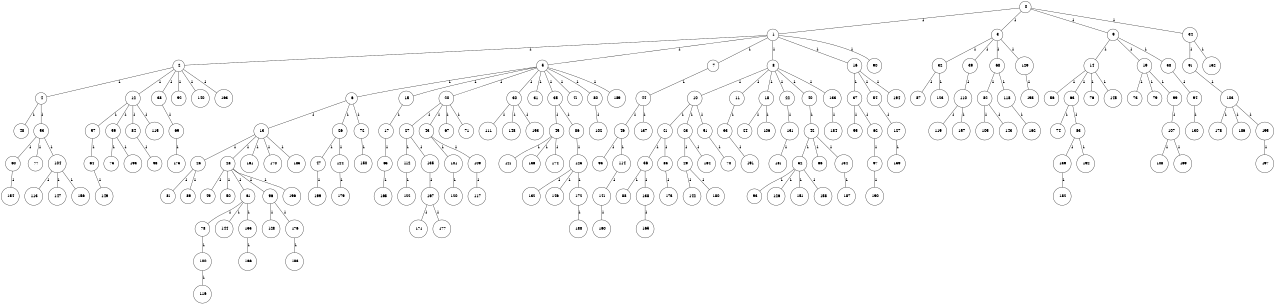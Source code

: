graph G {
size="8.5,11;"
ratio = "expand;"
fixedsize="true;"
overlap="scale;"
node[shape=circle,width=.12,hight=.12,fontsize=12]
edge[fontsize=12]

0[label=" 0" color=black, pos="2.7934509,2.4146284!"];
1[label=" 1" color=black, pos="2.3637625,2.2368518!"];
2[label=" 2" color=black, pos="1.3296727,0.86568923!"];
3[label=" 3" color=black, pos="1.2635902,2.8529121!"];
4[label=" 4" color=black, pos="2.3432069,0.25884548!"];
5[label=" 5" color=black, pos="2.5636742,0.74677591!"];
6[label=" 6" color=black, pos="2.0200086,0.056835583!"];
7[label=" 7" color=black, pos="1.5343523,1.4708361!"];
8[label=" 8" color=black, pos="2.5011779,0.046080628!"];
9[label=" 9" color=black, pos="0.37891988,2.3547932!"];
10[label=" 10" color=black, pos="0.7735521,2.0849076!"];
11[label=" 11" color=black, pos="2.4230251,1.9920753!"];
12[label=" 12" color=black, pos="0.093417494,0.68413651!"];
13[label=" 13" color=black, pos="1.9547449,1.378206!"];
14[label=" 14" color=black, pos="0.057142356,2.3097425!"];
15[label=" 15" color=black, pos="0.96363352,1.9192978!"];
16[label=" 16" color=black, pos="2.6660432,0.32975191!"];
17[label=" 17" color=black, pos="0.24831091,0.7535556!"];
18[label=" 18" color=black, pos="1.9050275,2.0590053!"];
19[label=" 19" color=black, pos="1.7762829,1.0942845!"];
20[label=" 20" color=black, pos="0.30200141,1.5267921!"];
21[label=" 21" color=black, pos="1.2093334,2.2314999!"];
22[label=" 22" color=black, pos="1.3400396,2.8579704!"];
23[label=" 23" color=black, pos="2.321821,0.76848459!"];
24[label=" 24" color=black, pos="1.7426467,0.032827231!"];
25[label=" 25" color=black, pos="1.7827816,2.0128206!"];
26[label=" 26" color=black, pos="0.62484603,0.015861536!"];
27[label=" 27" color=black, pos="1.1229066,0.27082942!"];
28[label=" 28" color=black, pos="2.888567,2.6816544!"];
29[label=" 29" color=black, pos="2.7026196,0.36437613!"];
30[label=" 30" color=black, pos="0.45439665,1.3463323!"];
31[label=" 31" color=black, pos="1.9996147,0.76408189!"];
32[label=" 32" color=black, pos="0.21305342,0.73321899!"];
33[label=" 33" color=black, pos="2.5832919,1.683644!"];
34[label=" 34" color=black, pos="2.8178655,1.609267!"];
35[label=" 35" color=black, pos="1.8096515,0.36568009!"];
36[label=" 36" color=black, pos="1.6777179,1.7961189!"];
37[label=" 37" color=black, pos="2.9604887,0.42299669!"];
38[label=" 38" color=black, pos="1.3828415,0.19110301!"];
39[label=" 39" color=black, pos="1.884146,2.1247176!"];
40[label=" 40" color=black, pos="0.75209402,1.0930344!"];
41[label=" 41" color=black, pos="0.60397621,1.5435239!"];
42[label=" 42" color=black, pos="2.4761839,2.3626138!"];
43[label=" 43" color=black, pos="2.0328873,2.9840539!"];
44[label=" 44" color=black, pos="2.7756284,0.090942675!"];
45[label=" 45" color=black, pos="0.94066781,2.1510024!"];
46[label=" 46" color=black, pos="1.2832684,2.7059656!"];
47[label=" 47" color=black, pos="1.2972903,1.2646137!"];
48[label=" 48" color=black, pos="1.6886198,2.3847702!"];
49[label=" 49" color=black, pos="2.1343264,0.71443777!"];
50[label=" 50" color=black, pos="2.0810851,0.89634573!"];
51[label=" 51" color=black, pos="2.8053455,0.82457756!"];
52[label=" 52" color=black, pos="1.6605725,2.3170909!"];
53[label=" 53" color=black, pos="0.4294596,2.9247496!"];
54[label=" 54" color=black, pos="1.8101986,2.8801423!"];
55[label=" 55" color=black, pos="1.4613984,2.1568731!"];
56[label=" 56" color=black, pos="0.50240411,2.4426142!"];
57[label=" 57" color=black, pos="2.4699376,2.2472408!"];
58[label=" 58" color=black, pos="0.23410358,1.664995!"];
59[label=" 59" color=black, pos="0.023986231,0.62042293!"];
60[label=" 60" color=black, pos="0.40509284,2.285799!"];
61[label=" 61" color=black, pos="2.405607,0.54728044!"];
62[label=" 62" color=black, pos="0.84126373,2.3232945!"];
63[label=" 63" color=black, pos="0.5721788,2.4526803!"];
64[label=" 64" color=black, pos="2.021811,2.7113134!"];
65[label=" 65" color=black, pos="2.0523465,1.0427713!"];
66[label=" 66" color=black, pos="2.1021408,1.3258992!"];
67[label=" 67" color=black, pos="1.1973389,0.81068578!"];
68[label=" 68" color=black, pos="2.8838359,1.4369842!"];
69[label=" 69" color=black, pos="0.30703332,0.50524858!"];
70[label=" 70" color=black, pos="0.41168741,0.45095913!"];
71[label=" 71" color=black, pos="1.3087107,1.0584491!"];
72[label=" 72" color=black, pos="2.7989339,1.8222703!"];
73[label=" 73" color=black, pos="0.72831684,1.1377304!"];
74[label=" 74" color=black, pos="0.57280793,1.9565848!"];
75[label=" 75" color=black, pos="2.4099517,2.3725786!"];
76[label=" 76" color=black, pos="0.8637553,1.5832305!"];
77[label=" 77" color=black, pos="2.7938275,1.3190857!"];
78[label=" 78" color=black, pos="0.91702219,0.18938109!"];
79[label=" 79" color=black, pos="2.6736842,2.5562546!"];
80[label=" 80" color=black, pos="2.0175928,0.32389845!"];
81[label=" 81" color=black, pos="2.2435666,2.5763673!"];
82[label=" 82" color=black, pos="2.9252585,0.58652137!"];
83[label=" 83" color=black, pos="1.3002226,2.6289978!"];
84[label=" 84" color=black, pos="1.7686628,1.3347665!"];
85[label=" 85" color=black, pos="1.3007075,2.7680052!"];
86[label=" 86" color=black, pos="1.423897,0.44346255!"];
87[label=" 87" color=black, pos="0.20521647,2.5701993!"];
88[label=" 88" color=black, pos="0.37824217,1.9687189!"];
89[label=" 89" color=black, pos="2.3557266,2.4381833!"];
90[label=" 90" color=black, pos="1.0780382,2.6161953!"];
91[label=" 91" color=black, pos="0.98380464,2.5422388!"];
92[label=" 92" color=black, pos="1.4574214,0.31495773!"];
93[label=" 93" color=black, pos="2.5308575,2.9758585!"];
94[label=" 94" color=black, pos="2.0403492,0.052335676!"];
95[label=" 95" color=black, pos="2.4190383,0.46837487!"];
96[label=" 96" color=black, pos="2.5166327,2.4190892!"];
97[label=" 97" color=black, pos="1.9821799,2.1533444!"];
98[label=" 98" color=black, pos="1.8819771,2.438479!"];
99[label=" 99" color=black, pos="2.0147328,2.6182492!"];
100[label=" 100" color=black, pos="1.8577231,2.2302832!"];
101[label=" 101" color=black, pos="0.016169869,2.3433351!"];
102[label=" 102" color=black, pos="0.62546279,0.30208464!"];
103[label=" 103" color=black, pos="2.0182057,1.8417815!"];
104[label=" 104" color=black, pos="1.2075532,2.4071976!"];
105[label=" 105" color=black, pos="0.11814319,1.2499513!"];
106[label=" 106" color=black, pos="2.3300817,0.86590212!"];
107[label=" 107" color=black, pos="1.6691481,1.8169688!"];
108[label=" 108" color=black, pos="0.41735833,1.9154518!"];
109[label=" 109" color=black, pos="1.2533937,2.4900472!"];
110[label=" 110" color=black, pos="1.6544577,1.9233575!"];
111[label=" 111" color=black, pos="0.56259138,1.2075017!"];
112[label=" 112" color=black, pos="2.0260097,1.9598778!"];
113[label=" 113" color=black, pos="0.17524135,1.1442732!"];
114[label=" 114" color=black, pos="1.8982594,0.8501376!"];
115[label=" 115" color=black, pos="1.4943267,0.094278722!"];
116[label=" 116" color=black, pos="1.7143584,1.3452133!"];
117[label=" 117" color=black, pos="1.2685174,0.84660847!"];
118[label=" 118" color=black, pos="1.6273923,2.5956384!"];
119[label=" 119" color=black, pos="1.535105,2.9601283!"];
120[label=" 120" color=black, pos="0.41783948,2.7052676!"];
121[label=" 121" color=black, pos="0.12983521,2.0984039!"];
122[label=" 122" color=black, pos="2.8597162,2.5955021!"];
123[label=" 123" color=black, pos="0.6156479,0.26572799!"];
124[label=" 124" color=black, pos="1.6995114,1.2977583!"];
125[label=" 125" color=black, pos="1.4462017,1.8910039!"];
126[label=" 126" color=black, pos="0.91433273,0.26357776!"];
127[label=" 127" color=black, pos="2.2897824,1.0105524!"];
128[label=" 128" color=black, pos="1.1437122,2.3007027!"];
129[label=" 129" color=black, pos="0.56536087,1.301642!"];
130[label=" 130" color=black, pos="1.3476481,2.77912!"];
131[label=" 131" color=black, pos="0.58692504,2.2933023!"];
132[label=" 132" color=black, pos="0.65578924,2.2544652!"];
133[label=" 133" color=black, pos="1.7354273,2.175585!"];
134[label=" 134" color=black, pos="0.63211136,1.0991978!"];
135[label=" 135" color=black, pos="0.66286885,0.6295157!"];
136[label=" 136" color=black, pos="2.8255702,1.0801285!"];
137[label=" 137" color=black, pos="2.3293251,0.81600818!"];
138[label=" 138" color=black, pos="2.2789147,1.6402693!"];
139[label=" 139" color=black, pos="1.6399762,1.1522762!"];
140[label=" 140" color=black, pos="2.5246321,1.3977564!"];
141[label=" 141" color=black, pos="0.55221044,0.90981956!"];
142[label=" 142" color=black, pos="1.0125042,1.1062156!"];
143[label=" 143" color=black, pos="0.11876755,0.48195406!"];
144[label=" 144" color=black, pos="0.66594974,0.33526888!"];
145[label=" 145" color=black, pos="1.9438531,2.672248!"];
146[label=" 146" color=black, pos="0.74640527,0.088607491!"];
147[label=" 147" color=black, pos="2.2460888,1.6821469!"];
148[label=" 148" color=black, pos="2.647625,2.0307805!"];
149[label=" 149" color=black, pos="1.6532447,0.38415727!"];
150[label=" 150" color=black, pos="0.9496174,0.3411219!"];
151[label=" 151" color=black, pos="0.22610416,2.0127227!"];
152[label=" 152" color=black, pos="1.3851585,2.8873287!"];
153[label=" 153" color=black, pos="0.49926866,0.55177932!"];
154[label=" 154" color=black, pos="2.872094,1.6320554!"];
155[label=" 155" color=black, pos="2.8812705,0.88890387!"];
156[label=" 156" color=black, pos="1.3941057,1.7287309!"];
157[label=" 157" color=black, pos="0.8602844,1.7130993!"];
158[label=" 158" color=black, pos="0.60326106,2.8782867!"];
159[label=" 159" color=black, pos="0.87729717,2.7214191!"];
160[label=" 160" color=black, pos="0.23900108,2.5914672!"];
161[label=" 161" color=black, pos="0.16832459,1.9839437!"];
162[label=" 162" color=black, pos="1.7836334,1.1586015!"];
163[label=" 163" color=black, pos="0.93020141,0.19379929!"];
164[label=" 164" color=black, pos="2.9671897,0.37165749!"];
165[label=" 165" color=black, pos="1.0354184,1.6373759!"];
166[label=" 166" color=black, pos="2.138978,2.4680447!"];
167[label=" 167" color=black, pos="1.4066721,2.2787309!"];
168[label=" 168" color=black, pos="0.79821169,0.38394296!"];
169[label=" 169" color=black, pos="0.013444656,1.0069549!"];
170[label=" 170" color=black, pos="2.9838857,2.4619818!"];
171[label=" 171" color=black, pos="0.21306177,2.2383942!"];
172[label=" 172" color=black, pos="2.5783114,1.0077256!"];
173[label=" 173" color=black, pos="2.6948085,2.2524093!"];
174[label=" 174" color=black, pos="1.1607642,2.8500617!"];
175[label=" 175" color=black, pos="1.9099179,1.2131096!"];
176[label=" 176" color=black, pos="2.9989906,2.6746658!"];
177[label=" 177" color=black, pos="2.9649392,1.8095133!"];
178[label=" 178" color=black, pos="2.8471771,2.862912!"];
179[label=" 179" color=black, pos="0.92727631,1.2404904!"];
180[label=" 180" color=black, pos="1.7113579,1.1193175!"];
181[label=" 181" color=black, pos="0.89331757,1.2399529!"];
182[label=" 182" color=black, pos="0.09218077,2.6215182!"];
183[label=" 183" color=black, pos="0.21880713,2.7102282!"];
184[label=" 184" color=black, pos="2.4316803,1.2302331!"];
185[label=" 185" color=black, pos="2.0665147,1.3454443!"];
186[label=" 186" color=black, pos="1.3112416,0.97393068!"];
187[label=" 187" color=black, pos="2.3096625,2.7441056!"];
188[label=" 188" color=black, pos="2.4626371,1.4271868!"];
189[label=" 189" color=black, pos="1.2351498,0.41003643!"];
190[label=" 190" color=black, pos="1.7571543,0.32942921!"];
191[label=" 191" color=black, pos="1.8661823,0.19375916!"];
192[label=" 192" color=black, pos="1.4245513,0.69448207!"];
193[label=" 193" color=black, pos="1.4637387,0.40475781!"];
194[label=" 194" color=black, pos="0.24828273,0.013498143!"];
195[label=" 195" color=black, pos="2.5931096,0.57896564!"];
196[label=" 196" color=black, pos="0.62102678,0.41170127!"];
197[label=" 197" color=black, pos="1.6732921,1.1835072!"];
198[label=" 198" color=black, pos="0.8532923,1.4064077!"];
199[label=" 199" color=black, pos="0.55259378,2.0173372!"];
0--1[label="1"]
0--3[label="1"]
0--9[label="1"]
0--34[label="1"]
1--2[label="1"]
1--5[label="1"]
1--7[label="1"]
1--8[label="1"]
1--16[label="1"]
1--90[label="1"]
2--4[label="1"]
2--12[label="1"]
2--38[label="1"]
2--92[label="1"]
2--140[label="1"]
2--163[label="1"]
3--32[label="1"]
3--39[label="1"]
3--68[label="1"]
3--129[label="1"]
4--48[label="1"]
4--53[label="1"]
5--6[label="1"]
5--15[label="1"]
5--20[label="1"]
5--30[label="1"]
5--31[label="1"]
5--35[label="1"]
5--41[label="1"]
5--80[label="1"]
5--189[label="1"]
6--13[label="1"]
6--26[label="1"]
6--72[label="1"]
7--44[label="1"]
8--10[label="1"]
8--11[label="1"]
8--18[label="1"]
8--22[label="1"]
8--40[label="1"]
8--133[label="1"]
9--14[label="1"]
9--19[label="1"]
9--58[label="1"]
10--21[label="1"]
10--23[label="1"]
10--51[label="1"]
11--33[label="1"]
12--57[label="1"]
12--59[label="1"]
12--84[label="1"]
12--115[label="1"]
13--25[label="1"]
13--28[label="1"]
13--161[label="1"]
13--170[label="1"]
13--185[label="1"]
14--56[label="1"]
14--63[label="1"]
14--76[label="1"]
14--145[label="1"]
15--17[label="1"]
16--37[label="1"]
16--54[label="1"]
16--194[label="1"]
17--65[label="1"]
18--24[label="1"]
18--106[label="1"]
19--73[label="1"]
19--79[label="1"]
19--99[label="1"]
20--27[label="1"]
20--43[label="1"]
20--67[label="1"]
20--71[label="1"]
21--36[label="1"]
21--85[label="1"]
22--131[label="1"]
23--29[label="1"]
23--164[label="1"]
25--81[label="1"]
25--89[label="1"]
26--47[label="1"]
26--124[label="1"]
27--112[label="1"]
27--135[label="1"]
28--49[label="1"]
28--50[label="1"]
28--61[label="1"]
28--96[label="1"]
28--196[label="1"]
29--142[label="1"]
29--180[label="1"]
30--111[label="1"]
30--148[label="1"]
30--153[label="1"]
32--87[label="1"]
32--123[label="1"]
33--191[label="1"]
34--91[label="1"]
34--152[label="1"]
35--45[label="1"]
35--86[label="1"]
36--88[label="1"]
36--138[label="1"]
37--55[label="1"]
37--62[label="1"]
38--69[label="1"]
39--110[label="1"]
40--42[label="1"]
42--52[label="1"]
42--66[label="1"]
42--134[label="1"]
43--101[label="1"]
43--109[label="1"]
44--46[label="1"]
44--137[label="1"]
45--121[label="1"]
45--136[label="1"]
45--174[label="1"]
46--95[label="1"]
46--114[label="1"]
47--199[label="1"]
51--70[label="1"]
52--93[label="1"]
52--126[label="1"]
52--151[label="1"]
52--158[label="1"]
53--60[label="1"]
53--77[label="1"]
53--104[label="1"]
54--127[label="1"]
57--64[label="1"]
58--94[label="1"]
59--75[label="1"]
59--193[label="1"]
60--154[label="1"]
61--78[label="1"]
61--144[label="1"]
61--155[label="1"]
62--97[label="1"]
63--74[label="1"]
63--83[label="1"]
64--149[label="1"]
65--168[label="1"]
68--82[label="1"]
68--118[label="1"]
69--175[label="1"]
72--150[label="1"]
78--100[label="1"]
80--102[label="1"]
82--105[label="1"]
82--143[label="1"]
83--139[label="1"]
83--192[label="1"]
84--98[label="1"]
85--173[label="1"]
86--125[label="1"]
91--103[label="1"]
94--130[label="1"]
96--128[label="1"]
96--176[label="1"]
97--190[label="1"]
99--107[label="1"]
100--116[label="1"]
101--120[label="1"]
103--178[label="1"]
103--186[label="1"]
103--195[label="1"]
104--113[label="1"]
104--147[label="1"]
104--156[label="1"]
107--108[label="1"]
107--169[label="1"]
109--117[label="1"]
110--119[label="1"]
110--157[label="1"]
112--122[label="1"]
114--141[label="1"]
118--162[label="1"]
124--179[label="1"]
125--132[label="1"]
125--146[label="1"]
125--172[label="1"]
127--159[label="1"]
129--198[label="1"]
131--181[label="1"]
133--184[label="1"]
134--187[label="1"]
135--167[label="1"]
138--165[label="1"]
139--182[label="1"]
141--160[label="1"]
155--166[label="1"]
167--171[label="1"]
167--177[label="1"]
172--188[label="1"]
176--183[label="1"]
195--197[label="1"]

}
